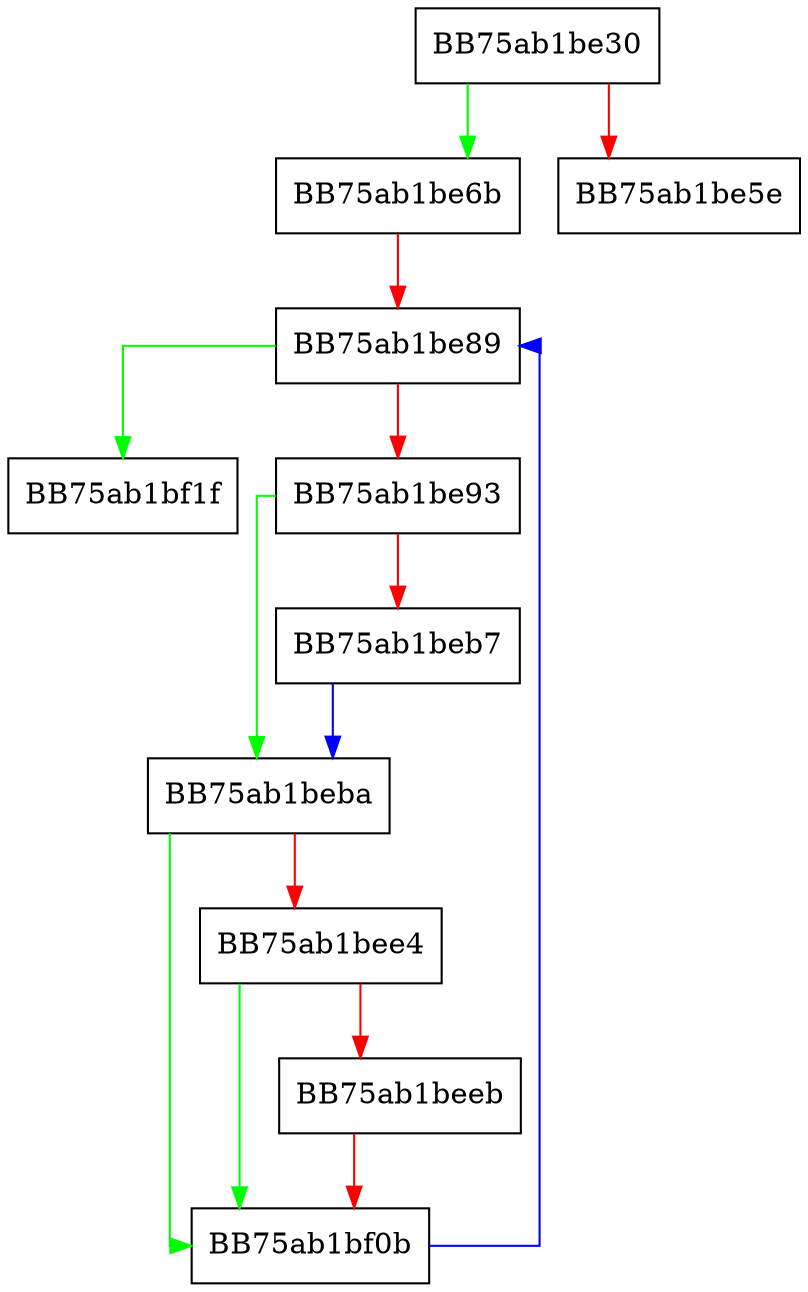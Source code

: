 digraph GetServerRoles {
  node [shape="box"];
  graph [splines=ortho];
  BB75ab1be30 -> BB75ab1be6b [color="green"];
  BB75ab1be30 -> BB75ab1be5e [color="red"];
  BB75ab1be6b -> BB75ab1be89 [color="red"];
  BB75ab1be89 -> BB75ab1bf1f [color="green"];
  BB75ab1be89 -> BB75ab1be93 [color="red"];
  BB75ab1be93 -> BB75ab1beba [color="green"];
  BB75ab1be93 -> BB75ab1beb7 [color="red"];
  BB75ab1beb7 -> BB75ab1beba [color="blue"];
  BB75ab1beba -> BB75ab1bf0b [color="green"];
  BB75ab1beba -> BB75ab1bee4 [color="red"];
  BB75ab1bee4 -> BB75ab1bf0b [color="green"];
  BB75ab1bee4 -> BB75ab1beeb [color="red"];
  BB75ab1beeb -> BB75ab1bf0b [color="red"];
  BB75ab1bf0b -> BB75ab1be89 [color="blue"];
}